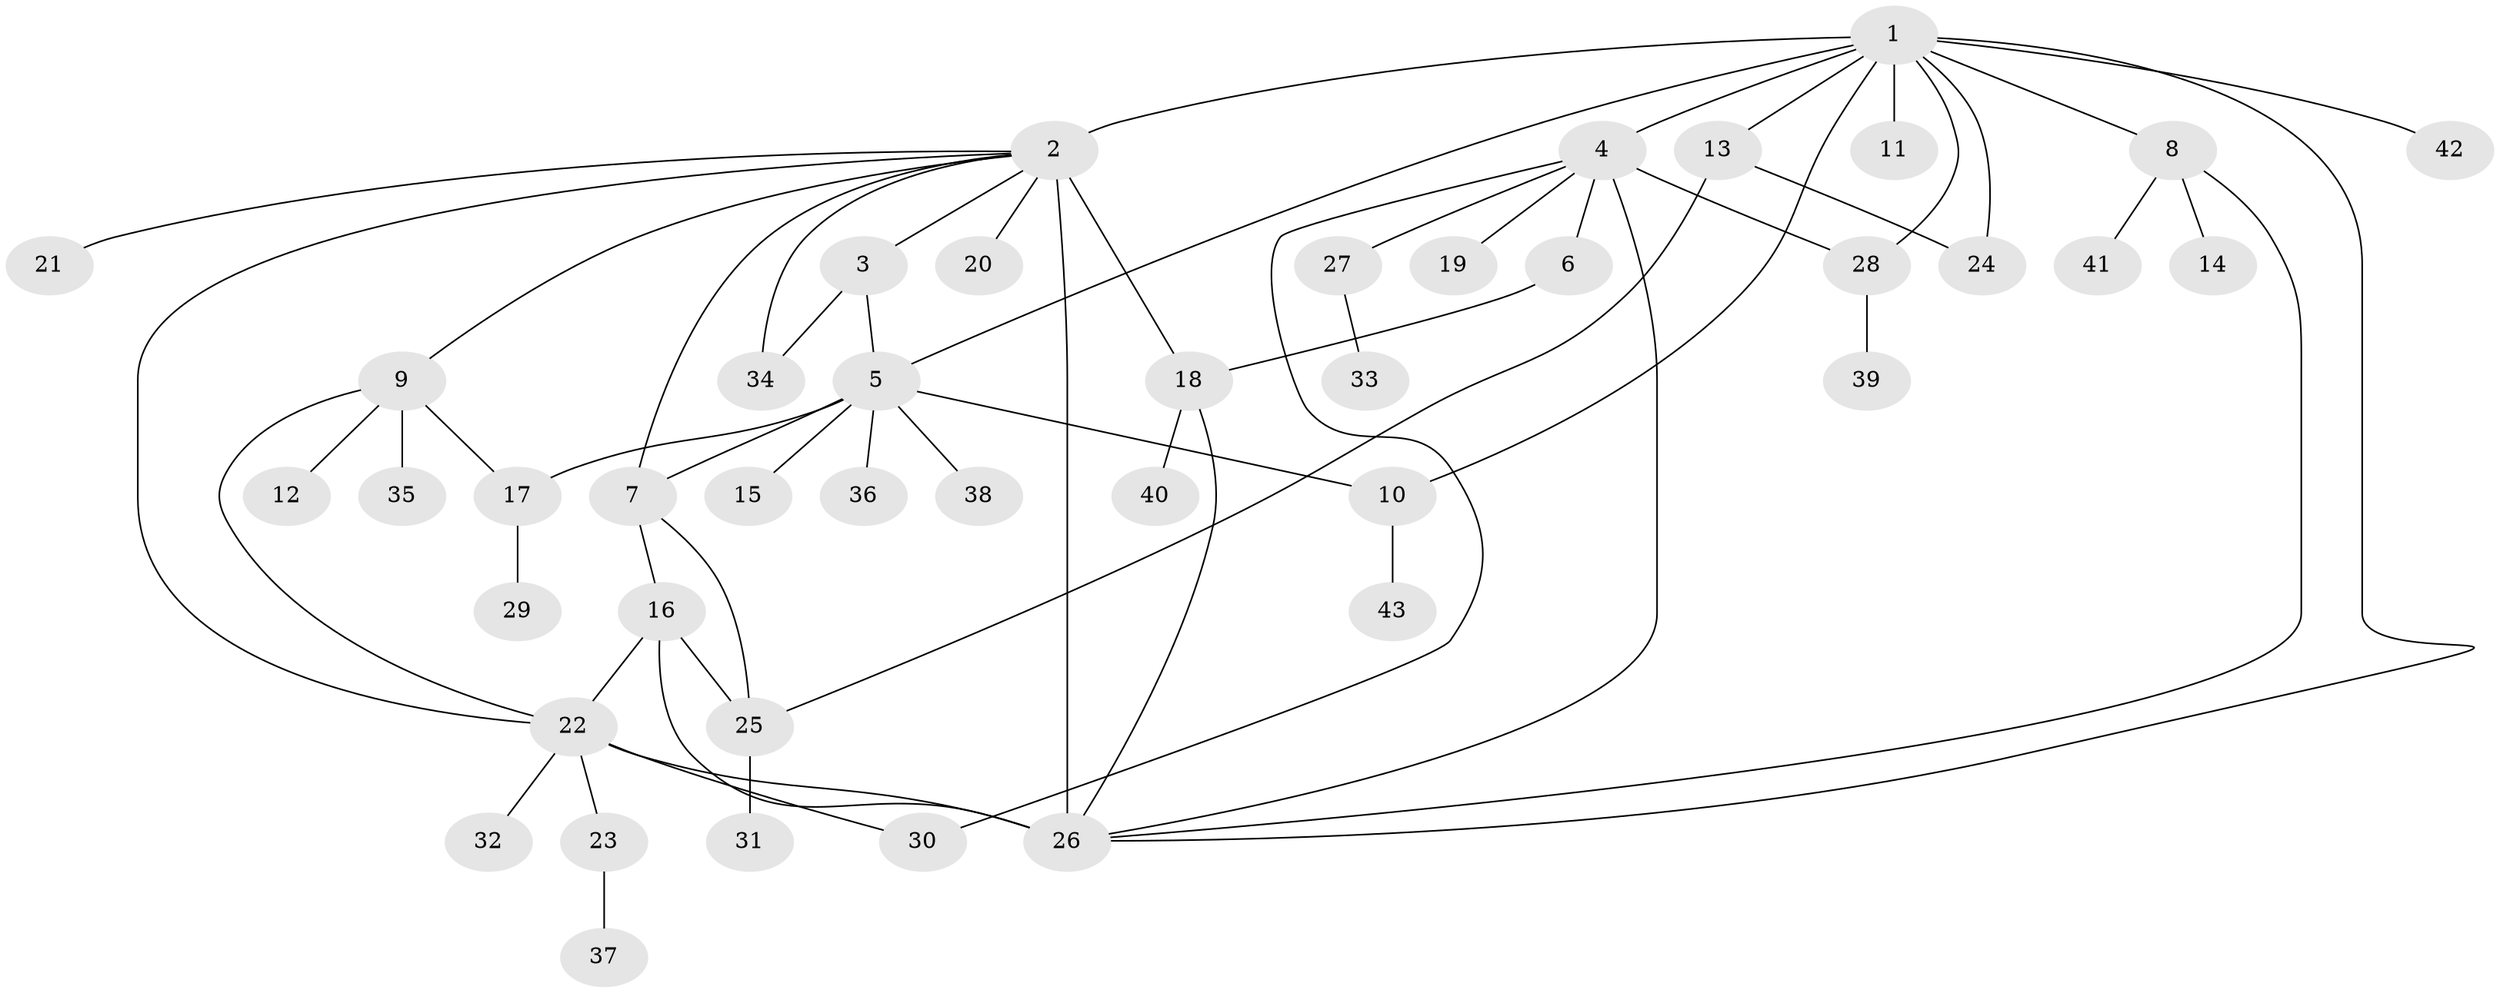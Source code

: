 // original degree distribution, {14: 0.011764705882352941, 18: 0.011764705882352941, 4: 0.058823529411764705, 13: 0.011764705882352941, 11: 0.011764705882352941, 3: 0.058823529411764705, 5: 0.023529411764705882, 6: 0.03529411764705882, 1: 0.5294117647058824, 2: 0.23529411764705882, 8: 0.011764705882352941}
// Generated by graph-tools (version 1.1) at 2025/35/03/09/25 02:35:52]
// undirected, 43 vertices, 61 edges
graph export_dot {
graph [start="1"]
  node [color=gray90,style=filled];
  1;
  2;
  3;
  4;
  5;
  6;
  7;
  8;
  9;
  10;
  11;
  12;
  13;
  14;
  15;
  16;
  17;
  18;
  19;
  20;
  21;
  22;
  23;
  24;
  25;
  26;
  27;
  28;
  29;
  30;
  31;
  32;
  33;
  34;
  35;
  36;
  37;
  38;
  39;
  40;
  41;
  42;
  43;
  1 -- 2 [weight=1.0];
  1 -- 4 [weight=1.0];
  1 -- 5 [weight=1.0];
  1 -- 8 [weight=1.0];
  1 -- 10 [weight=1.0];
  1 -- 11 [weight=2.0];
  1 -- 13 [weight=1.0];
  1 -- 24 [weight=1.0];
  1 -- 26 [weight=1.0];
  1 -- 28 [weight=1.0];
  1 -- 42 [weight=1.0];
  2 -- 3 [weight=1.0];
  2 -- 7 [weight=1.0];
  2 -- 9 [weight=1.0];
  2 -- 18 [weight=1.0];
  2 -- 20 [weight=1.0];
  2 -- 21 [weight=1.0];
  2 -- 22 [weight=1.0];
  2 -- 26 [weight=8.0];
  2 -- 34 [weight=1.0];
  3 -- 5 [weight=1.0];
  3 -- 34 [weight=1.0];
  4 -- 6 [weight=1.0];
  4 -- 19 [weight=1.0];
  4 -- 26 [weight=1.0];
  4 -- 27 [weight=1.0];
  4 -- 28 [weight=5.0];
  4 -- 30 [weight=1.0];
  5 -- 7 [weight=1.0];
  5 -- 10 [weight=1.0];
  5 -- 15 [weight=1.0];
  5 -- 17 [weight=1.0];
  5 -- 36 [weight=1.0];
  5 -- 38 [weight=1.0];
  6 -- 18 [weight=1.0];
  7 -- 16 [weight=1.0];
  7 -- 25 [weight=1.0];
  8 -- 14 [weight=1.0];
  8 -- 26 [weight=1.0];
  8 -- 41 [weight=1.0];
  9 -- 12 [weight=1.0];
  9 -- 17 [weight=1.0];
  9 -- 22 [weight=1.0];
  9 -- 35 [weight=1.0];
  10 -- 43 [weight=1.0];
  13 -- 24 [weight=3.0];
  13 -- 25 [weight=1.0];
  16 -- 22 [weight=1.0];
  16 -- 25 [weight=2.0];
  16 -- 26 [weight=1.0];
  17 -- 29 [weight=1.0];
  18 -- 26 [weight=1.0];
  18 -- 40 [weight=1.0];
  22 -- 23 [weight=1.0];
  22 -- 26 [weight=1.0];
  22 -- 30 [weight=1.0];
  22 -- 32 [weight=1.0];
  23 -- 37 [weight=1.0];
  25 -- 31 [weight=1.0];
  27 -- 33 [weight=1.0];
  28 -- 39 [weight=1.0];
}
